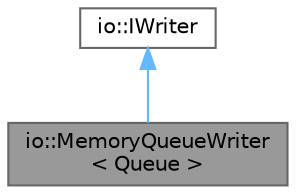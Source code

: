 digraph "io::MemoryQueueWriter&lt; Queue &gt;"
{
 // LATEX_PDF_SIZE
  bgcolor="transparent";
  edge [fontname=Helvetica,fontsize=10,labelfontname=Helvetica,labelfontsize=10];
  node [fontname=Helvetica,fontsize=10,shape=box,height=0.2,width=0.4];
  Node1 [id="Node000001",label="io::MemoryQueueWriter\l\< Queue \>",height=0.2,width=0.4,color="gray40", fillcolor="grey60", style="filled", fontcolor="black",tooltip=" "];
  Node2 -> Node1 [id="edge1_Node000001_Node000002",dir="back",color="steelblue1",style="solid",tooltip=" "];
  Node2 [id="Node000002",label="io::IWriter",height=0.2,width=0.4,color="gray40", fillcolor="white", style="filled",URL="$de/d05/classio_1_1IWriter.html",tooltip=" "];
}
